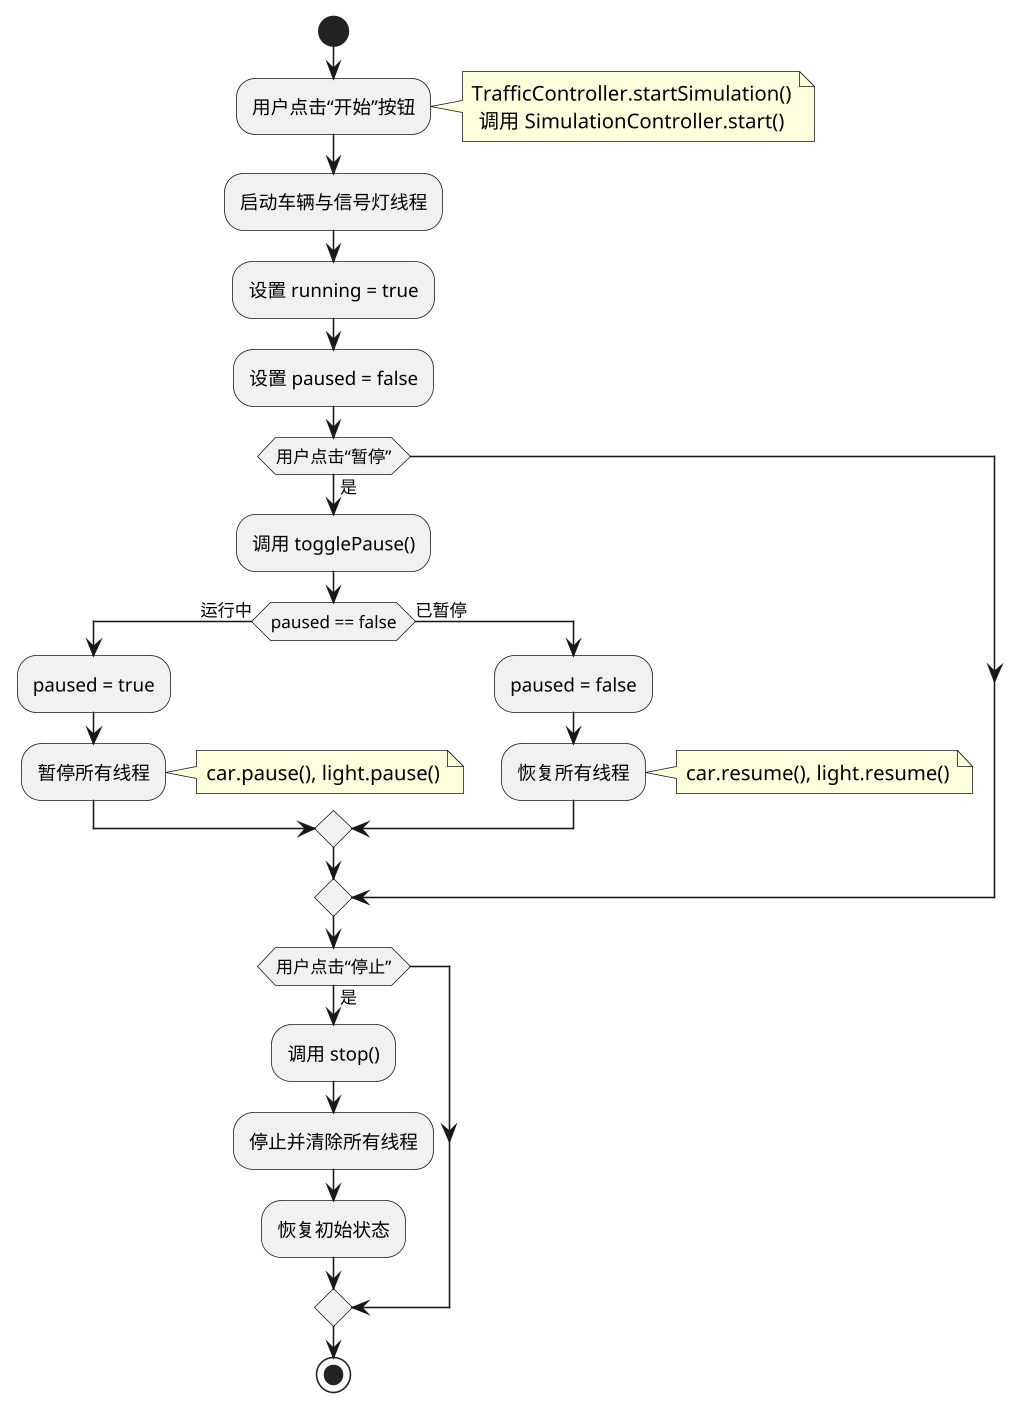 @startuml


skinparam linetype ortho
skinparam dpi 150
skinparam defaultTextAlignment center

start

:用户点击“开始”按钮;
note right
TrafficController.startSimulation()
调用 SimulationController.start()
end note

:启动车辆与信号灯线程;
:设置 running = true;
:设置 paused = false;

if (用户点击“暂停”) then (是)
  :调用 togglePause();
  if (paused == false) then (运行中)
    :paused = true;
    :暂停所有线程;
    note right: car.pause(), light.pause()
  else (已暂停)
    :paused = false;
    :恢复所有线程;
    note right: car.resume(), light.resume()
  endif
endif

if (用户点击“停止”) then (是)
  :调用 stop();
  :停止并清除所有线程;
  :恢复初始状态;
endif

stop

@enduml
